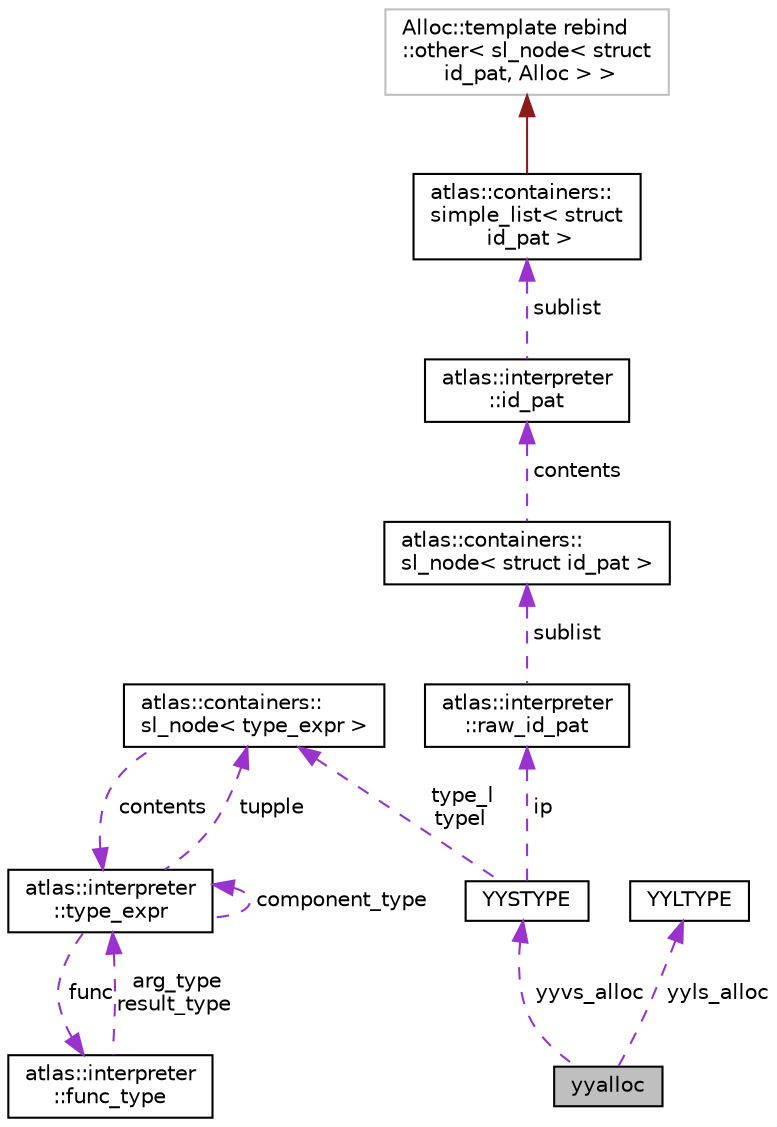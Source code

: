 digraph "yyalloc"
{
  edge [fontname="Helvetica",fontsize="10",labelfontname="Helvetica",labelfontsize="10"];
  node [fontname="Helvetica",fontsize="10",shape=record];
  Node1 [label="yyalloc",height=0.2,width=0.4,color="black", fillcolor="grey75", style="filled", fontcolor="black"];
  Node2 -> Node1 [dir="back",color="darkorchid3",fontsize="10",style="dashed",label=" yyvs_alloc" ,fontname="Helvetica"];
  Node2 [label="YYSTYPE",height=0.2,width=0.4,color="black", fillcolor="white", style="filled",URL="$unionYYSTYPE.html"];
  Node3 -> Node2 [dir="back",color="darkorchid3",fontsize="10",style="dashed",label=" ip" ,fontname="Helvetica"];
  Node3 [label="atlas::interpreter\l::raw_id_pat",height=0.2,width=0.4,color="black", fillcolor="white", style="filled",URL="$structatlas_1_1interpreter_1_1raw__id__pat.html"];
  Node4 -> Node3 [dir="back",color="darkorchid3",fontsize="10",style="dashed",label=" sublist" ,fontname="Helvetica"];
  Node4 [label="atlas::containers::\lsl_node\< struct id_pat \>",height=0.2,width=0.4,color="black", fillcolor="white", style="filled",URL="$structatlas_1_1containers_1_1sl__node.html"];
  Node5 -> Node4 [dir="back",color="darkorchid3",fontsize="10",style="dashed",label=" contents" ,fontname="Helvetica"];
  Node5 [label="atlas::interpreter\l::id_pat",height=0.2,width=0.4,color="black", fillcolor="white", style="filled",URL="$structatlas_1_1interpreter_1_1id__pat.html"];
  Node6 -> Node5 [dir="back",color="darkorchid3",fontsize="10",style="dashed",label=" sublist" ,fontname="Helvetica"];
  Node6 [label="atlas::containers::\lsimple_list\< struct\l id_pat \>",height=0.2,width=0.4,color="black", fillcolor="white", style="filled",URL="$classatlas_1_1containers_1_1simple__list.html"];
  Node7 -> Node6 [dir="back",color="firebrick4",fontsize="10",style="solid",fontname="Helvetica"];
  Node7 [label="Alloc::template rebind\l::other\< sl_node\< struct\l id_pat, Alloc \> \>",height=0.2,width=0.4,color="grey75", fillcolor="white", style="filled"];
  Node8 -> Node2 [dir="back",color="darkorchid3",fontsize="10",style="dashed",label=" type_l\ntypel" ,fontname="Helvetica"];
  Node8 [label="atlas::containers::\lsl_node\< type_expr \>",height=0.2,width=0.4,color="black", fillcolor="white", style="filled",URL="$structatlas_1_1containers_1_1sl__node.html"];
  Node9 -> Node8 [dir="back",color="darkorchid3",fontsize="10",style="dashed",label=" contents" ,fontname="Helvetica"];
  Node9 [label="atlas::interpreter\l::type_expr",height=0.2,width=0.4,color="black", fillcolor="white", style="filled",URL="$structatlas_1_1interpreter_1_1type__expr.html"];
  Node10 -> Node9 [dir="back",color="darkorchid3",fontsize="10",style="dashed",label=" func" ,fontname="Helvetica"];
  Node10 [label="atlas::interpreter\l::func_type",height=0.2,width=0.4,color="black", fillcolor="white", style="filled",URL="$structatlas_1_1interpreter_1_1func__type.html"];
  Node9 -> Node10 [dir="back",color="darkorchid3",fontsize="10",style="dashed",label=" arg_type\nresult_type" ,fontname="Helvetica"];
  Node8 -> Node9 [dir="back",color="darkorchid3",fontsize="10",style="dashed",label=" tupple" ,fontname="Helvetica"];
  Node9 -> Node9 [dir="back",color="darkorchid3",fontsize="10",style="dashed",label=" component_type" ,fontname="Helvetica"];
  Node11 -> Node1 [dir="back",color="darkorchid3",fontsize="10",style="dashed",label=" yyls_alloc" ,fontname="Helvetica"];
  Node11 [label="YYLTYPE",height=0.2,width=0.4,color="black", fillcolor="white", style="filled",URL="$structYYLTYPE.html"];
}
